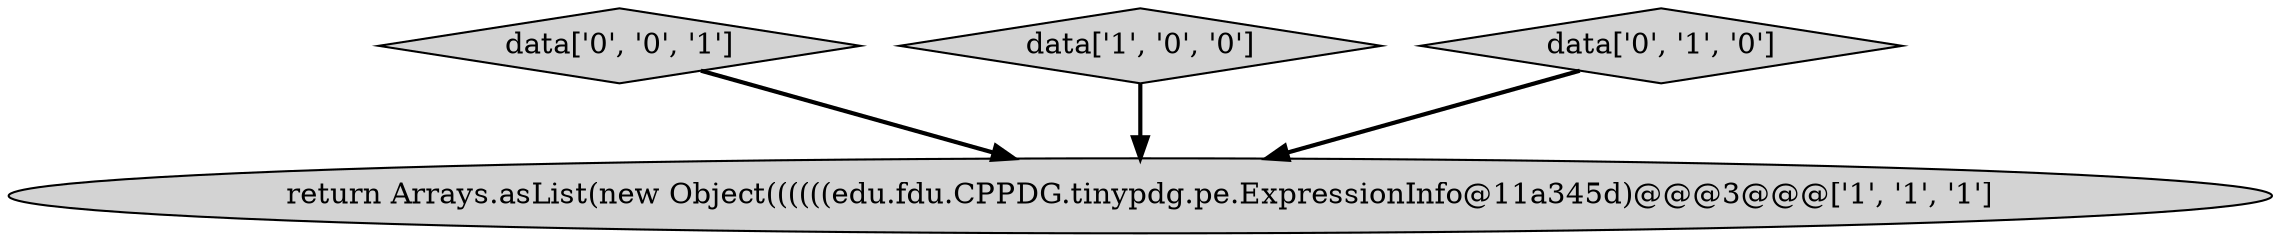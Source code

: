 digraph {
3 [style = filled, label = "data['0', '0', '1']", fillcolor = lightgray, shape = diamond image = "AAA0AAABBB3BBB"];
0 [style = filled, label = "return Arrays.asList(new Object((((((edu.fdu.CPPDG.tinypdg.pe.ExpressionInfo@11a345d)@@@3@@@['1', '1', '1']", fillcolor = lightgray, shape = ellipse image = "AAA0AAABBB1BBB"];
1 [style = filled, label = "data['1', '0', '0']", fillcolor = lightgray, shape = diamond image = "AAA0AAABBB1BBB"];
2 [style = filled, label = "data['0', '1', '0']", fillcolor = lightgray, shape = diamond image = "AAA0AAABBB2BBB"];
2->0 [style = bold, label=""];
3->0 [style = bold, label=""];
1->0 [style = bold, label=""];
}
